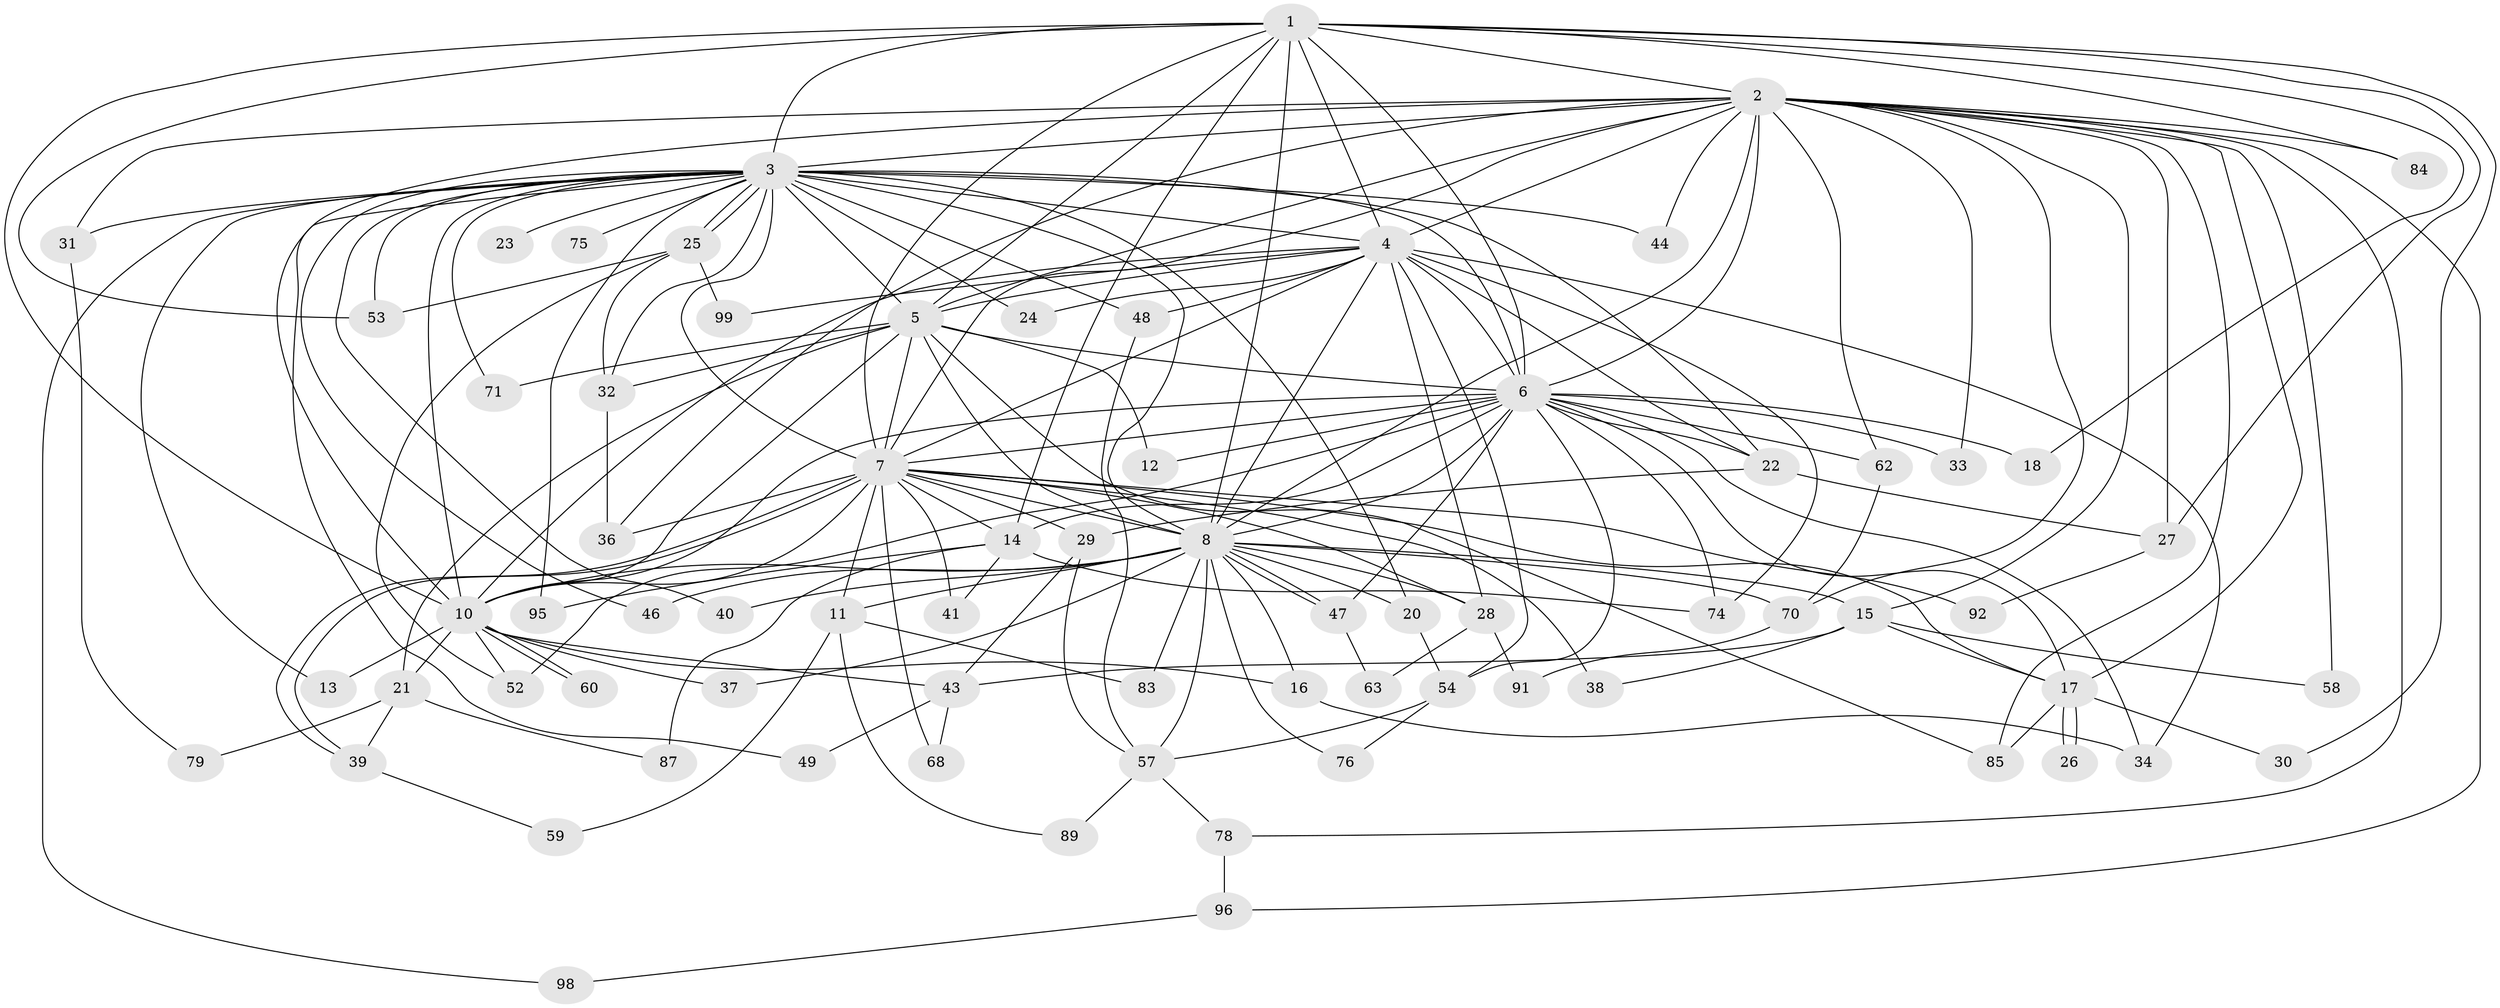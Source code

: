 // original degree distribution, {15: 0.02, 23: 0.03, 22: 0.02, 19: 0.02, 17: 0.01, 5: 0.06, 2: 0.56, 6: 0.05, 3: 0.16, 8: 0.01, 4: 0.06}
// Generated by graph-tools (version 1.1) at 2025/38/02/21/25 10:38:53]
// undirected, 72 vertices, 180 edges
graph export_dot {
graph [start="1"]
  node [color=gray90,style=filled];
  1;
  2 [super="+65"];
  3 [super="+9"];
  4 [super="+77"];
  5 [super="+45"];
  6 [super="+93"];
  7 [super="+19"];
  8 [super="+90"];
  10 [super="+100"];
  11 [super="+72"];
  12;
  13;
  14 [super="+55"];
  15;
  16;
  17 [super="+69"];
  18;
  20;
  21 [super="+61"];
  22 [super="+86"];
  23;
  24;
  25;
  26;
  27 [super="+35"];
  28 [super="+42"];
  29 [super="+81"];
  30;
  31;
  32 [super="+64"];
  33;
  34 [super="+50"];
  36;
  37;
  38;
  39 [super="+51"];
  40;
  41;
  43 [super="+56"];
  44;
  46;
  47 [super="+94"];
  48;
  49;
  52 [super="+80"];
  53 [super="+67"];
  54 [super="+73"];
  57 [super="+66"];
  58;
  59;
  60;
  62;
  63;
  68;
  70 [super="+97"];
  71;
  74 [super="+82"];
  75;
  76;
  78;
  79;
  83;
  84;
  85 [super="+88"];
  87;
  89;
  91;
  92;
  95;
  96;
  98;
  99;
  1 -- 2;
  1 -- 3 [weight=2];
  1 -- 4;
  1 -- 5;
  1 -- 6;
  1 -- 7;
  1 -- 8;
  1 -- 10;
  1 -- 14;
  1 -- 18;
  1 -- 27;
  1 -- 30;
  1 -- 53;
  1 -- 84;
  2 -- 3 [weight=2];
  2 -- 4;
  2 -- 5;
  2 -- 6;
  2 -- 7;
  2 -- 8;
  2 -- 10;
  2 -- 15;
  2 -- 17;
  2 -- 31;
  2 -- 33;
  2 -- 44;
  2 -- 58;
  2 -- 62;
  2 -- 70;
  2 -- 78;
  2 -- 84;
  2 -- 96;
  2 -- 27;
  2 -- 36;
  2 -- 85;
  3 -- 4 [weight=2];
  3 -- 5 [weight=2];
  3 -- 6 [weight=2];
  3 -- 7 [weight=2];
  3 -- 8 [weight=2];
  3 -- 10 [weight=2];
  3 -- 20;
  3 -- 22;
  3 -- 23 [weight=2];
  3 -- 25;
  3 -- 25;
  3 -- 40;
  3 -- 44;
  3 -- 48;
  3 -- 71;
  3 -- 75 [weight=2];
  3 -- 95;
  3 -- 98;
  3 -- 13;
  3 -- 46;
  3 -- 49;
  3 -- 24;
  3 -- 31;
  3 -- 32;
  3 -- 53;
  4 -- 5 [weight=2];
  4 -- 6 [weight=3];
  4 -- 7;
  4 -- 8;
  4 -- 10;
  4 -- 24;
  4 -- 28;
  4 -- 34;
  4 -- 48;
  4 -- 74;
  4 -- 99;
  4 -- 54;
  4 -- 22;
  5 -- 6;
  5 -- 7;
  5 -- 8;
  5 -- 10;
  5 -- 12;
  5 -- 21;
  5 -- 32;
  5 -- 71;
  5 -- 85;
  6 -- 7;
  6 -- 8;
  6 -- 10;
  6 -- 12;
  6 -- 14;
  6 -- 17;
  6 -- 18;
  6 -- 22;
  6 -- 33;
  6 -- 34;
  6 -- 52;
  6 -- 54;
  6 -- 62;
  6 -- 74;
  6 -- 47;
  7 -- 8;
  7 -- 10;
  7 -- 11 [weight=2];
  7 -- 29;
  7 -- 36;
  7 -- 38;
  7 -- 39;
  7 -- 39;
  7 -- 41;
  7 -- 68;
  7 -- 92;
  7 -- 17;
  7 -- 28;
  7 -- 14;
  8 -- 10;
  8 -- 11;
  8 -- 15;
  8 -- 16;
  8 -- 20;
  8 -- 28;
  8 -- 37;
  8 -- 40;
  8 -- 46;
  8 -- 47;
  8 -- 47;
  8 -- 70;
  8 -- 76;
  8 -- 83;
  8 -- 57;
  10 -- 13;
  10 -- 16;
  10 -- 21;
  10 -- 37;
  10 -- 43;
  10 -- 60;
  10 -- 60;
  10 -- 52;
  11 -- 59;
  11 -- 83;
  11 -- 89;
  14 -- 41;
  14 -- 74;
  14 -- 95;
  14 -- 87;
  15 -- 38;
  15 -- 58;
  15 -- 43;
  15 -- 17;
  16 -- 34;
  17 -- 26;
  17 -- 26;
  17 -- 30;
  17 -- 85;
  20 -- 54;
  21 -- 79;
  21 -- 39;
  21 -- 87;
  22 -- 27;
  22 -- 29 [weight=2];
  25 -- 32;
  25 -- 52;
  25 -- 53;
  25 -- 99;
  27 -- 92;
  28 -- 63;
  28 -- 91;
  29 -- 43;
  29 -- 57;
  31 -- 79;
  32 -- 36;
  39 -- 59;
  43 -- 49;
  43 -- 68;
  47 -- 63;
  48 -- 57;
  54 -- 76;
  54 -- 57;
  57 -- 78;
  57 -- 89;
  62 -- 70;
  70 -- 91;
  78 -- 96;
  96 -- 98;
}
